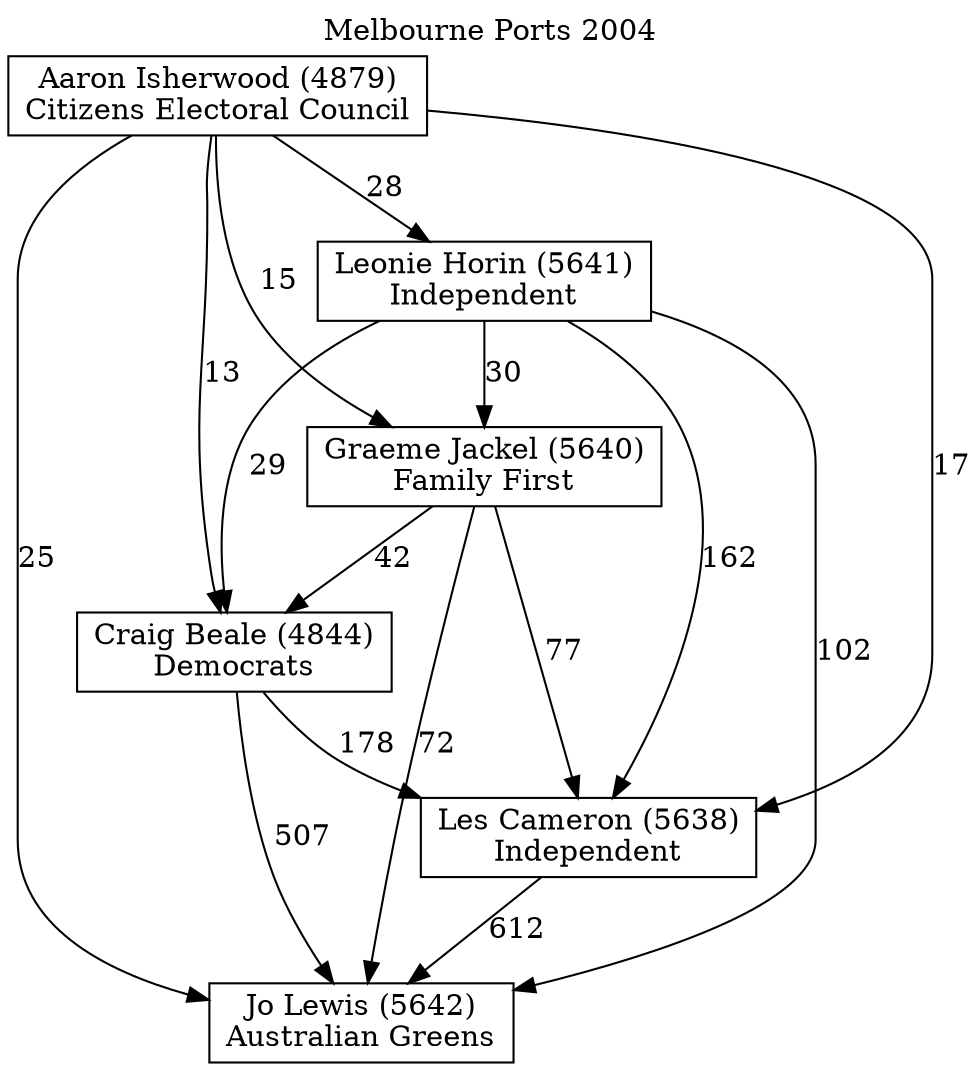 // House preference flow
digraph "Jo Lewis (5642)_Melbourne Ports_2004" {
	graph [label="Melbourne Ports 2004" labelloc=t mclimit=10]
	node [shape=box]
	"Jo Lewis (5642)" [label="Jo Lewis (5642)
Australian Greens"]
	"Les Cameron (5638)" [label="Les Cameron (5638)
Independent"]
	"Craig Beale (4844)" [label="Craig Beale (4844)
Democrats"]
	"Graeme Jackel (5640)" [label="Graeme Jackel (5640)
Family First"]
	"Leonie Horin (5641)" [label="Leonie Horin (5641)
Independent"]
	"Aaron Isherwood (4879)" [label="Aaron Isherwood (4879)
Citizens Electoral Council"]
	"Jo Lewis (5642)" [label="Jo Lewis (5642)
Australian Greens"]
	"Craig Beale (4844)" [label="Craig Beale (4844)
Democrats"]
	"Graeme Jackel (5640)" [label="Graeme Jackel (5640)
Family First"]
	"Leonie Horin (5641)" [label="Leonie Horin (5641)
Independent"]
	"Aaron Isherwood (4879)" [label="Aaron Isherwood (4879)
Citizens Electoral Council"]
	"Jo Lewis (5642)" [label="Jo Lewis (5642)
Australian Greens"]
	"Graeme Jackel (5640)" [label="Graeme Jackel (5640)
Family First"]
	"Leonie Horin (5641)" [label="Leonie Horin (5641)
Independent"]
	"Aaron Isherwood (4879)" [label="Aaron Isherwood (4879)
Citizens Electoral Council"]
	"Jo Lewis (5642)" [label="Jo Lewis (5642)
Australian Greens"]
	"Leonie Horin (5641)" [label="Leonie Horin (5641)
Independent"]
	"Aaron Isherwood (4879)" [label="Aaron Isherwood (4879)
Citizens Electoral Council"]
	"Jo Lewis (5642)" [label="Jo Lewis (5642)
Australian Greens"]
	"Aaron Isherwood (4879)" [label="Aaron Isherwood (4879)
Citizens Electoral Council"]
	"Aaron Isherwood (4879)" [label="Aaron Isherwood (4879)
Citizens Electoral Council"]
	"Leonie Horin (5641)" [label="Leonie Horin (5641)
Independent"]
	"Aaron Isherwood (4879)" [label="Aaron Isherwood (4879)
Citizens Electoral Council"]
	"Aaron Isherwood (4879)" [label="Aaron Isherwood (4879)
Citizens Electoral Council"]
	"Graeme Jackel (5640)" [label="Graeme Jackel (5640)
Family First"]
	"Leonie Horin (5641)" [label="Leonie Horin (5641)
Independent"]
	"Aaron Isherwood (4879)" [label="Aaron Isherwood (4879)
Citizens Electoral Council"]
	"Graeme Jackel (5640)" [label="Graeme Jackel (5640)
Family First"]
	"Aaron Isherwood (4879)" [label="Aaron Isherwood (4879)
Citizens Electoral Council"]
	"Aaron Isherwood (4879)" [label="Aaron Isherwood (4879)
Citizens Electoral Council"]
	"Leonie Horin (5641)" [label="Leonie Horin (5641)
Independent"]
	"Aaron Isherwood (4879)" [label="Aaron Isherwood (4879)
Citizens Electoral Council"]
	"Aaron Isherwood (4879)" [label="Aaron Isherwood (4879)
Citizens Electoral Council"]
	"Craig Beale (4844)" [label="Craig Beale (4844)
Democrats"]
	"Graeme Jackel (5640)" [label="Graeme Jackel (5640)
Family First"]
	"Leonie Horin (5641)" [label="Leonie Horin (5641)
Independent"]
	"Aaron Isherwood (4879)" [label="Aaron Isherwood (4879)
Citizens Electoral Council"]
	"Craig Beale (4844)" [label="Craig Beale (4844)
Democrats"]
	"Leonie Horin (5641)" [label="Leonie Horin (5641)
Independent"]
	"Aaron Isherwood (4879)" [label="Aaron Isherwood (4879)
Citizens Electoral Council"]
	"Craig Beale (4844)" [label="Craig Beale (4844)
Democrats"]
	"Aaron Isherwood (4879)" [label="Aaron Isherwood (4879)
Citizens Electoral Council"]
	"Aaron Isherwood (4879)" [label="Aaron Isherwood (4879)
Citizens Electoral Council"]
	"Leonie Horin (5641)" [label="Leonie Horin (5641)
Independent"]
	"Aaron Isherwood (4879)" [label="Aaron Isherwood (4879)
Citizens Electoral Council"]
	"Aaron Isherwood (4879)" [label="Aaron Isherwood (4879)
Citizens Electoral Council"]
	"Graeme Jackel (5640)" [label="Graeme Jackel (5640)
Family First"]
	"Leonie Horin (5641)" [label="Leonie Horin (5641)
Independent"]
	"Aaron Isherwood (4879)" [label="Aaron Isherwood (4879)
Citizens Electoral Council"]
	"Graeme Jackel (5640)" [label="Graeme Jackel (5640)
Family First"]
	"Aaron Isherwood (4879)" [label="Aaron Isherwood (4879)
Citizens Electoral Council"]
	"Aaron Isherwood (4879)" [label="Aaron Isherwood (4879)
Citizens Electoral Council"]
	"Leonie Horin (5641)" [label="Leonie Horin (5641)
Independent"]
	"Aaron Isherwood (4879)" [label="Aaron Isherwood (4879)
Citizens Electoral Council"]
	"Aaron Isherwood (4879)" [label="Aaron Isherwood (4879)
Citizens Electoral Council"]
	"Les Cameron (5638)" [label="Les Cameron (5638)
Independent"]
	"Craig Beale (4844)" [label="Craig Beale (4844)
Democrats"]
	"Graeme Jackel (5640)" [label="Graeme Jackel (5640)
Family First"]
	"Leonie Horin (5641)" [label="Leonie Horin (5641)
Independent"]
	"Aaron Isherwood (4879)" [label="Aaron Isherwood (4879)
Citizens Electoral Council"]
	"Les Cameron (5638)" [label="Les Cameron (5638)
Independent"]
	"Graeme Jackel (5640)" [label="Graeme Jackel (5640)
Family First"]
	"Leonie Horin (5641)" [label="Leonie Horin (5641)
Independent"]
	"Aaron Isherwood (4879)" [label="Aaron Isherwood (4879)
Citizens Electoral Council"]
	"Les Cameron (5638)" [label="Les Cameron (5638)
Independent"]
	"Leonie Horin (5641)" [label="Leonie Horin (5641)
Independent"]
	"Aaron Isherwood (4879)" [label="Aaron Isherwood (4879)
Citizens Electoral Council"]
	"Les Cameron (5638)" [label="Les Cameron (5638)
Independent"]
	"Aaron Isherwood (4879)" [label="Aaron Isherwood (4879)
Citizens Electoral Council"]
	"Aaron Isherwood (4879)" [label="Aaron Isherwood (4879)
Citizens Electoral Council"]
	"Leonie Horin (5641)" [label="Leonie Horin (5641)
Independent"]
	"Aaron Isherwood (4879)" [label="Aaron Isherwood (4879)
Citizens Electoral Council"]
	"Aaron Isherwood (4879)" [label="Aaron Isherwood (4879)
Citizens Electoral Council"]
	"Graeme Jackel (5640)" [label="Graeme Jackel (5640)
Family First"]
	"Leonie Horin (5641)" [label="Leonie Horin (5641)
Independent"]
	"Aaron Isherwood (4879)" [label="Aaron Isherwood (4879)
Citizens Electoral Council"]
	"Graeme Jackel (5640)" [label="Graeme Jackel (5640)
Family First"]
	"Aaron Isherwood (4879)" [label="Aaron Isherwood (4879)
Citizens Electoral Council"]
	"Aaron Isherwood (4879)" [label="Aaron Isherwood (4879)
Citizens Electoral Council"]
	"Leonie Horin (5641)" [label="Leonie Horin (5641)
Independent"]
	"Aaron Isherwood (4879)" [label="Aaron Isherwood (4879)
Citizens Electoral Council"]
	"Aaron Isherwood (4879)" [label="Aaron Isherwood (4879)
Citizens Electoral Council"]
	"Craig Beale (4844)" [label="Craig Beale (4844)
Democrats"]
	"Graeme Jackel (5640)" [label="Graeme Jackel (5640)
Family First"]
	"Leonie Horin (5641)" [label="Leonie Horin (5641)
Independent"]
	"Aaron Isherwood (4879)" [label="Aaron Isherwood (4879)
Citizens Electoral Council"]
	"Craig Beale (4844)" [label="Craig Beale (4844)
Democrats"]
	"Leonie Horin (5641)" [label="Leonie Horin (5641)
Independent"]
	"Aaron Isherwood (4879)" [label="Aaron Isherwood (4879)
Citizens Electoral Council"]
	"Craig Beale (4844)" [label="Craig Beale (4844)
Democrats"]
	"Aaron Isherwood (4879)" [label="Aaron Isherwood (4879)
Citizens Electoral Council"]
	"Aaron Isherwood (4879)" [label="Aaron Isherwood (4879)
Citizens Electoral Council"]
	"Leonie Horin (5641)" [label="Leonie Horin (5641)
Independent"]
	"Aaron Isherwood (4879)" [label="Aaron Isherwood (4879)
Citizens Electoral Council"]
	"Aaron Isherwood (4879)" [label="Aaron Isherwood (4879)
Citizens Electoral Council"]
	"Graeme Jackel (5640)" [label="Graeme Jackel (5640)
Family First"]
	"Leonie Horin (5641)" [label="Leonie Horin (5641)
Independent"]
	"Aaron Isherwood (4879)" [label="Aaron Isherwood (4879)
Citizens Electoral Council"]
	"Graeme Jackel (5640)" [label="Graeme Jackel (5640)
Family First"]
	"Aaron Isherwood (4879)" [label="Aaron Isherwood (4879)
Citizens Electoral Council"]
	"Aaron Isherwood (4879)" [label="Aaron Isherwood (4879)
Citizens Electoral Council"]
	"Leonie Horin (5641)" [label="Leonie Horin (5641)
Independent"]
	"Aaron Isherwood (4879)" [label="Aaron Isherwood (4879)
Citizens Electoral Council"]
	"Aaron Isherwood (4879)" [label="Aaron Isherwood (4879)
Citizens Electoral Council"]
	"Les Cameron (5638)" -> "Jo Lewis (5642)" [label=612]
	"Craig Beale (4844)" -> "Les Cameron (5638)" [label=178]
	"Graeme Jackel (5640)" -> "Craig Beale (4844)" [label=42]
	"Leonie Horin (5641)" -> "Graeme Jackel (5640)" [label=30]
	"Aaron Isherwood (4879)" -> "Leonie Horin (5641)" [label=28]
	"Craig Beale (4844)" -> "Jo Lewis (5642)" [label=507]
	"Graeme Jackel (5640)" -> "Jo Lewis (5642)" [label=72]
	"Leonie Horin (5641)" -> "Jo Lewis (5642)" [label=102]
	"Aaron Isherwood (4879)" -> "Jo Lewis (5642)" [label=25]
	"Aaron Isherwood (4879)" -> "Graeme Jackel (5640)" [label=15]
	"Leonie Horin (5641)" -> "Craig Beale (4844)" [label=29]
	"Aaron Isherwood (4879)" -> "Craig Beale (4844)" [label=13]
	"Graeme Jackel (5640)" -> "Les Cameron (5638)" [label=77]
	"Leonie Horin (5641)" -> "Les Cameron (5638)" [label=162]
	"Aaron Isherwood (4879)" -> "Les Cameron (5638)" [label=17]
}
